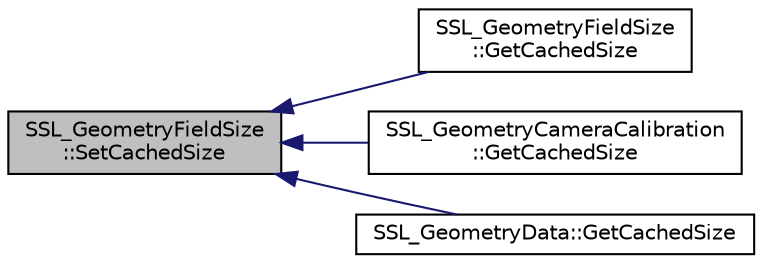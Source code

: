 digraph "SSL_GeometryFieldSize::SetCachedSize"
{
 // INTERACTIVE_SVG=YES
  edge [fontname="Helvetica",fontsize="10",labelfontname="Helvetica",labelfontsize="10"];
  node [fontname="Helvetica",fontsize="10",shape=record];
  rankdir="LR";
  Node1 [label="SSL_GeometryFieldSize\l::SetCachedSize",height=0.2,width=0.4,color="black", fillcolor="grey75", style="filled", fontcolor="black"];
  Node1 -> Node2 [dir="back",color="midnightblue",fontsize="10",style="solid",fontname="Helvetica"];
  Node2 [label="SSL_GeometryFieldSize\l::GetCachedSize",height=0.2,width=0.4,color="black", fillcolor="white", style="filled",URL="$d2/d30/class_s_s_l___geometry_field_size.html#afbb33af2ad3769576829d0ba05eca588"];
  Node1 -> Node3 [dir="back",color="midnightblue",fontsize="10",style="solid",fontname="Helvetica"];
  Node3 [label="SSL_GeometryCameraCalibration\l::GetCachedSize",height=0.2,width=0.4,color="black", fillcolor="white", style="filled",URL="$d0/d73/class_s_s_l___geometry_camera_calibration.html#aa37231e87252f70736dd0e83195bd6de"];
  Node1 -> Node4 [dir="back",color="midnightblue",fontsize="10",style="solid",fontname="Helvetica"];
  Node4 [label="SSL_GeometryData::GetCachedSize",height=0.2,width=0.4,color="black", fillcolor="white", style="filled",URL="$d2/d01/class_s_s_l___geometry_data.html#af237bc87dce0b98c18081a75e250099d"];
}
